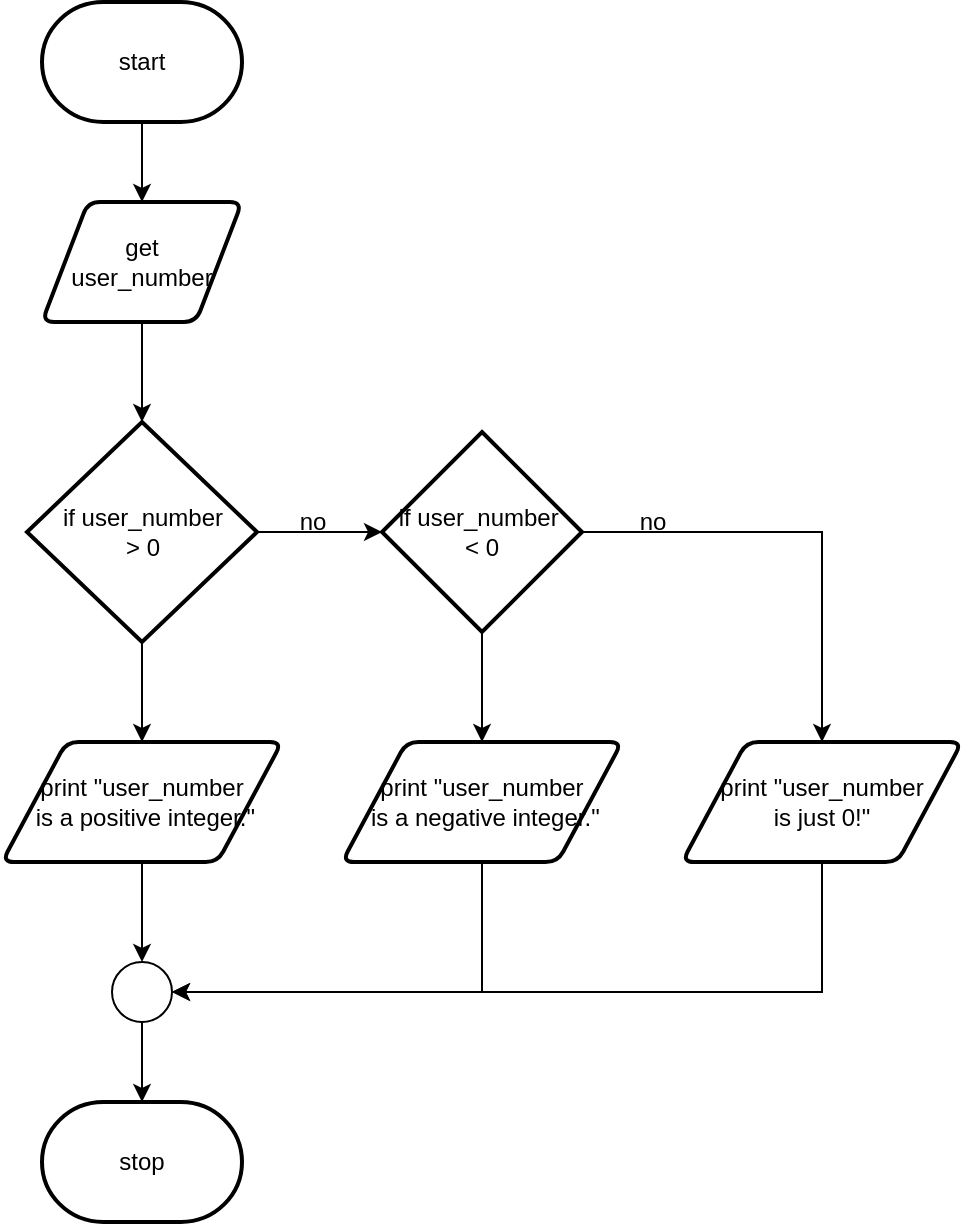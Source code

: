 <mxfile>
    <diagram id="BsBV6leVBUCAfMzn52um" name="Page-1">
        <mxGraphModel dx="696" dy="539" grid="1" gridSize="10" guides="1" tooltips="1" connect="1" arrows="1" fold="1" page="1" pageScale="1" pageWidth="827" pageHeight="1169" math="0" shadow="0">
            <root>
                <mxCell id="0"/>
                <mxCell id="1" parent="0"/>
                <mxCell id="9" style="edgeStyle=none;html=1;entryX=0.5;entryY=0;entryDx=0;entryDy=0;" parent="1" source="2" target="3" edge="1">
                    <mxGeometry relative="1" as="geometry"/>
                </mxCell>
                <mxCell id="2" value="start" style="strokeWidth=2;html=1;shape=mxgraph.flowchart.terminator;whiteSpace=wrap;" parent="1" vertex="1">
                    <mxGeometry x="340" y="40" width="100" height="60" as="geometry"/>
                </mxCell>
                <mxCell id="59" style="edgeStyle=none;html=1;entryX=0.5;entryY=0;entryDx=0;entryDy=0;entryPerimeter=0;" edge="1" parent="1" source="3" target="18">
                    <mxGeometry relative="1" as="geometry"/>
                </mxCell>
                <mxCell id="3" value="get &lt;br&gt;user_number" style="shape=parallelogram;html=1;strokeWidth=2;perimeter=parallelogramPerimeter;whiteSpace=wrap;rounded=1;arcSize=12;size=0.23;" parent="1" vertex="1">
                    <mxGeometry x="340" y="140" width="100" height="60" as="geometry"/>
                </mxCell>
                <mxCell id="32" style="edgeStyle=orthogonalEdgeStyle;html=1;entryX=0;entryY=0.5;entryDx=0;entryDy=0;entryPerimeter=0;strokeColor=none;rounded=0;" parent="1" edge="1">
                    <mxGeometry relative="1" as="geometry">
                        <mxPoint x="515" y="480" as="targetPoint"/>
                        <mxPoint x="443.9" y="535" as="sourcePoint"/>
                    </mxGeometry>
                </mxCell>
                <mxCell id="60" style="edgeStyle=none;html=1;" edge="1" parent="1" source="18">
                    <mxGeometry relative="1" as="geometry">
                        <mxPoint x="510" y="305" as="targetPoint"/>
                    </mxGeometry>
                </mxCell>
                <mxCell id="67" style="edgeStyle=none;html=1;entryX=0.5;entryY=0;entryDx=0;entryDy=0;" edge="1" parent="1" source="18" target="66">
                    <mxGeometry relative="1" as="geometry"/>
                </mxCell>
                <mxCell id="18" value="if user_number &lt;br&gt;&amp;gt; 0" style="strokeWidth=2;html=1;shape=mxgraph.flowchart.decision;whiteSpace=wrap;" parent="1" vertex="1">
                    <mxGeometry x="332.5" y="250" width="115" height="110" as="geometry"/>
                </mxCell>
                <mxCell id="69" style="edgeStyle=none;html=1;" edge="1" parent="1" source="61" target="68">
                    <mxGeometry relative="1" as="geometry"/>
                </mxCell>
                <mxCell id="71" style="edgeStyle=orthogonalEdgeStyle;html=1;entryX=0.5;entryY=0;entryDx=0;entryDy=0;rounded=0;" edge="1" parent="1" source="61" target="70">
                    <mxGeometry relative="1" as="geometry"/>
                </mxCell>
                <mxCell id="61" value="if user_number&amp;nbsp;&lt;br&gt;&amp;lt; 0" style="strokeWidth=2;html=1;shape=mxgraph.flowchart.decision;whiteSpace=wrap;" vertex="1" parent="1">
                    <mxGeometry x="510" y="255" width="100" height="100" as="geometry"/>
                </mxCell>
                <mxCell id="62" value="no" style="text;html=1;align=center;verticalAlign=middle;resizable=0;points=[];autosize=1;strokeColor=none;fillColor=none;" vertex="1" parent="1">
                    <mxGeometry x="460" y="290" width="30" height="20" as="geometry"/>
                </mxCell>
                <mxCell id="64" value="no" style="text;html=1;align=center;verticalAlign=middle;resizable=0;points=[];autosize=1;strokeColor=none;fillColor=none;" vertex="1" parent="1">
                    <mxGeometry x="630" y="290" width="30" height="20" as="geometry"/>
                </mxCell>
                <mxCell id="73" style="edgeStyle=orthogonalEdgeStyle;rounded=0;html=1;entryX=0.5;entryY=0;entryDx=0;entryDy=0;entryPerimeter=0;" edge="1" parent="1" source="66" target="72">
                    <mxGeometry relative="1" as="geometry"/>
                </mxCell>
                <mxCell id="66" value="print &quot;user_number&lt;br&gt;&amp;nbsp;is a positive integer.&quot;" style="shape=parallelogram;html=1;strokeWidth=2;perimeter=parallelogramPerimeter;whiteSpace=wrap;rounded=1;arcSize=12;size=0.23;" vertex="1" parent="1">
                    <mxGeometry x="320" y="410" width="140" height="60" as="geometry"/>
                </mxCell>
                <mxCell id="74" style="edgeStyle=orthogonalEdgeStyle;rounded=0;html=1;entryX=1;entryY=0.5;entryDx=0;entryDy=0;entryPerimeter=0;exitX=0.5;exitY=1;exitDx=0;exitDy=0;" edge="1" parent="1" source="68" target="72">
                    <mxGeometry relative="1" as="geometry"/>
                </mxCell>
                <mxCell id="68" value="print &quot;user_number&lt;br&gt;&amp;nbsp;is a negative integer.&quot;" style="shape=parallelogram;html=1;strokeWidth=2;perimeter=parallelogramPerimeter;whiteSpace=wrap;rounded=1;arcSize=12;size=0.23;" vertex="1" parent="1">
                    <mxGeometry x="490" y="410" width="140" height="60" as="geometry"/>
                </mxCell>
                <mxCell id="75" style="edgeStyle=orthogonalEdgeStyle;rounded=0;html=1;entryX=1;entryY=0.5;entryDx=0;entryDy=0;entryPerimeter=0;exitX=0.5;exitY=1;exitDx=0;exitDy=0;" edge="1" parent="1" source="70" target="72">
                    <mxGeometry relative="1" as="geometry"/>
                </mxCell>
                <mxCell id="70" value="print &quot;user_number &lt;br&gt;is just 0!&quot;" style="shape=parallelogram;html=1;strokeWidth=2;perimeter=parallelogramPerimeter;whiteSpace=wrap;rounded=1;arcSize=12;size=0.23;" vertex="1" parent="1">
                    <mxGeometry x="660" y="410" width="140" height="60" as="geometry"/>
                </mxCell>
                <mxCell id="77" style="edgeStyle=orthogonalEdgeStyle;rounded=0;html=1;" edge="1" parent="1" source="72" target="76">
                    <mxGeometry relative="1" as="geometry"/>
                </mxCell>
                <mxCell id="72" value="" style="verticalLabelPosition=bottom;verticalAlign=top;html=1;shape=mxgraph.flowchart.on-page_reference;" vertex="1" parent="1">
                    <mxGeometry x="375" y="520" width="30" height="30" as="geometry"/>
                </mxCell>
                <mxCell id="76" value="stop" style="strokeWidth=2;html=1;shape=mxgraph.flowchart.terminator;whiteSpace=wrap;" vertex="1" parent="1">
                    <mxGeometry x="340" y="590" width="100" height="60" as="geometry"/>
                </mxCell>
            </root>
        </mxGraphModel>
    </diagram>
</mxfile>